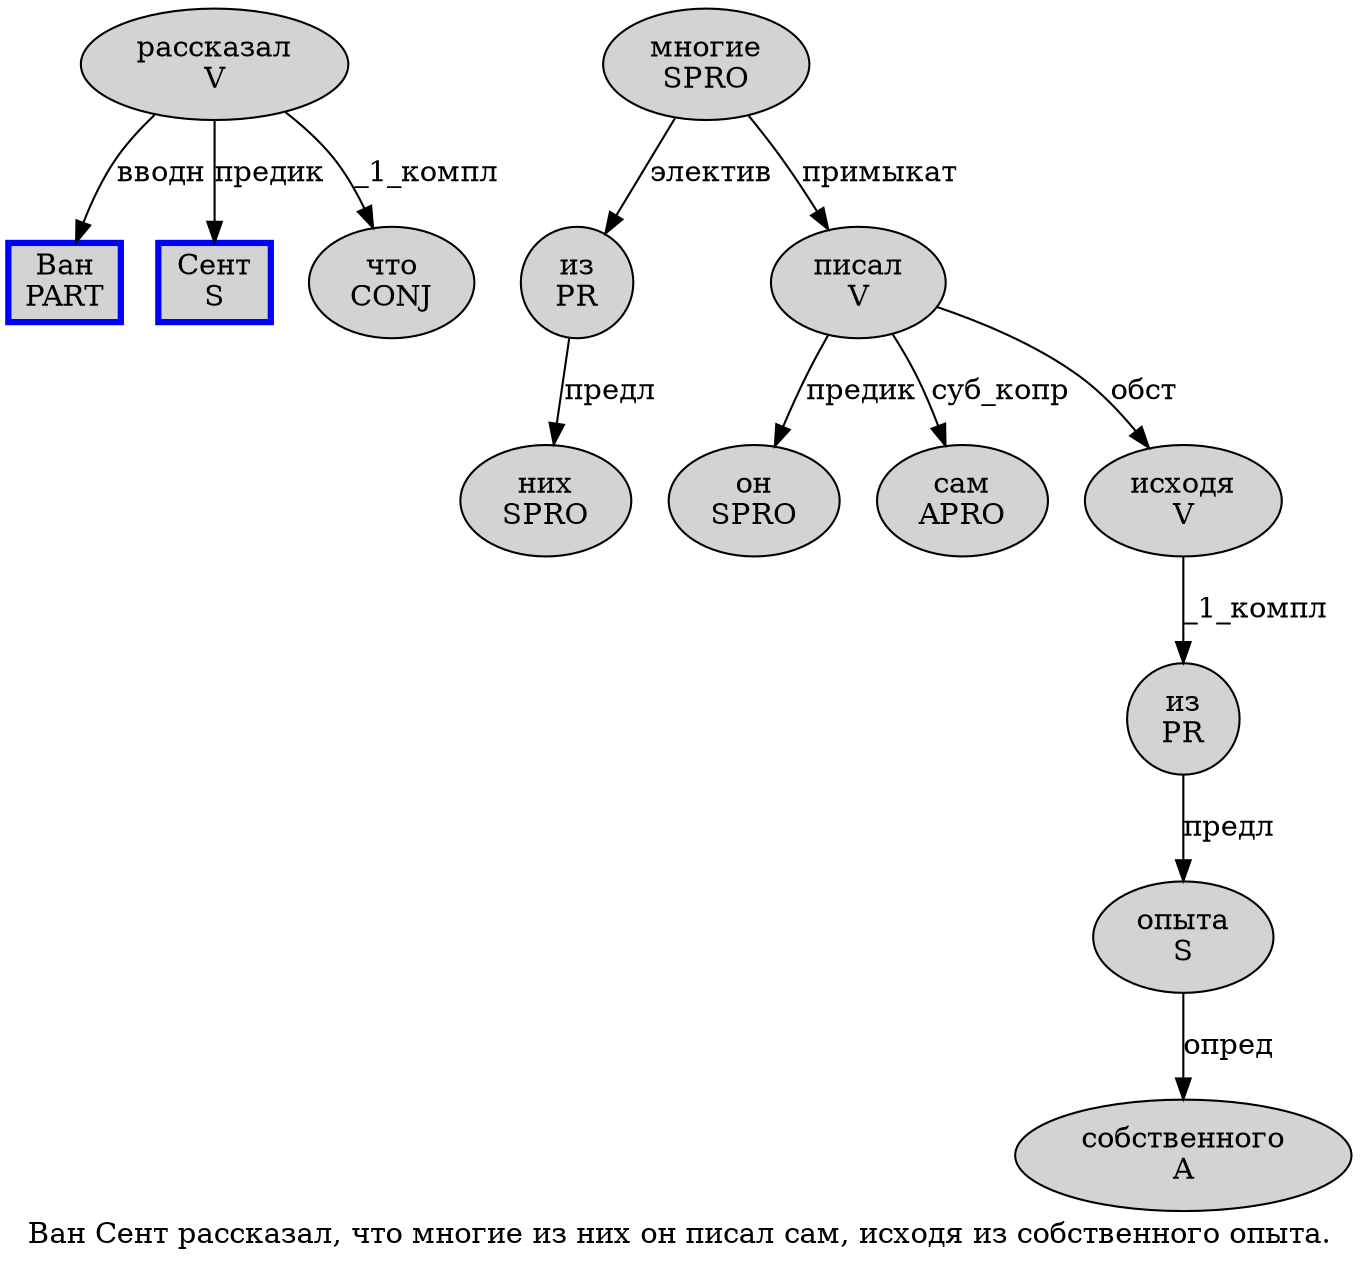 digraph SENTENCE_752 {
	graph [label="Ван Сент рассказал, что многие из них он писал сам, исходя из собственного опыта."]
	node [style=filled]
		0 [label="Ван
PART" color=blue fillcolor=lightgray penwidth=3 shape=box]
		1 [label="Сент
S" color=blue fillcolor=lightgray penwidth=3 shape=box]
		2 [label="рассказал
V" color="" fillcolor=lightgray penwidth=1 shape=ellipse]
		4 [label="что
CONJ" color="" fillcolor=lightgray penwidth=1 shape=ellipse]
		5 [label="многие
SPRO" color="" fillcolor=lightgray penwidth=1 shape=ellipse]
		6 [label="из
PR" color="" fillcolor=lightgray penwidth=1 shape=ellipse]
		7 [label="них
SPRO" color="" fillcolor=lightgray penwidth=1 shape=ellipse]
		8 [label="он
SPRO" color="" fillcolor=lightgray penwidth=1 shape=ellipse]
		9 [label="писал
V" color="" fillcolor=lightgray penwidth=1 shape=ellipse]
		10 [label="сам
APRO" color="" fillcolor=lightgray penwidth=1 shape=ellipse]
		12 [label="исходя
V" color="" fillcolor=lightgray penwidth=1 shape=ellipse]
		13 [label="из
PR" color="" fillcolor=lightgray penwidth=1 shape=ellipse]
		14 [label="собственного
A" color="" fillcolor=lightgray penwidth=1 shape=ellipse]
		15 [label="опыта
S" color="" fillcolor=lightgray penwidth=1 shape=ellipse]
			15 -> 14 [label="опред"]
			13 -> 15 [label="предл"]
			9 -> 8 [label="предик"]
			9 -> 10 [label="суб_копр"]
			9 -> 12 [label="обст"]
			2 -> 0 [label="вводн"]
			2 -> 1 [label="предик"]
			2 -> 4 [label="_1_компл"]
			12 -> 13 [label="_1_компл"]
			5 -> 6 [label="электив"]
			5 -> 9 [label="примыкат"]
			6 -> 7 [label="предл"]
}